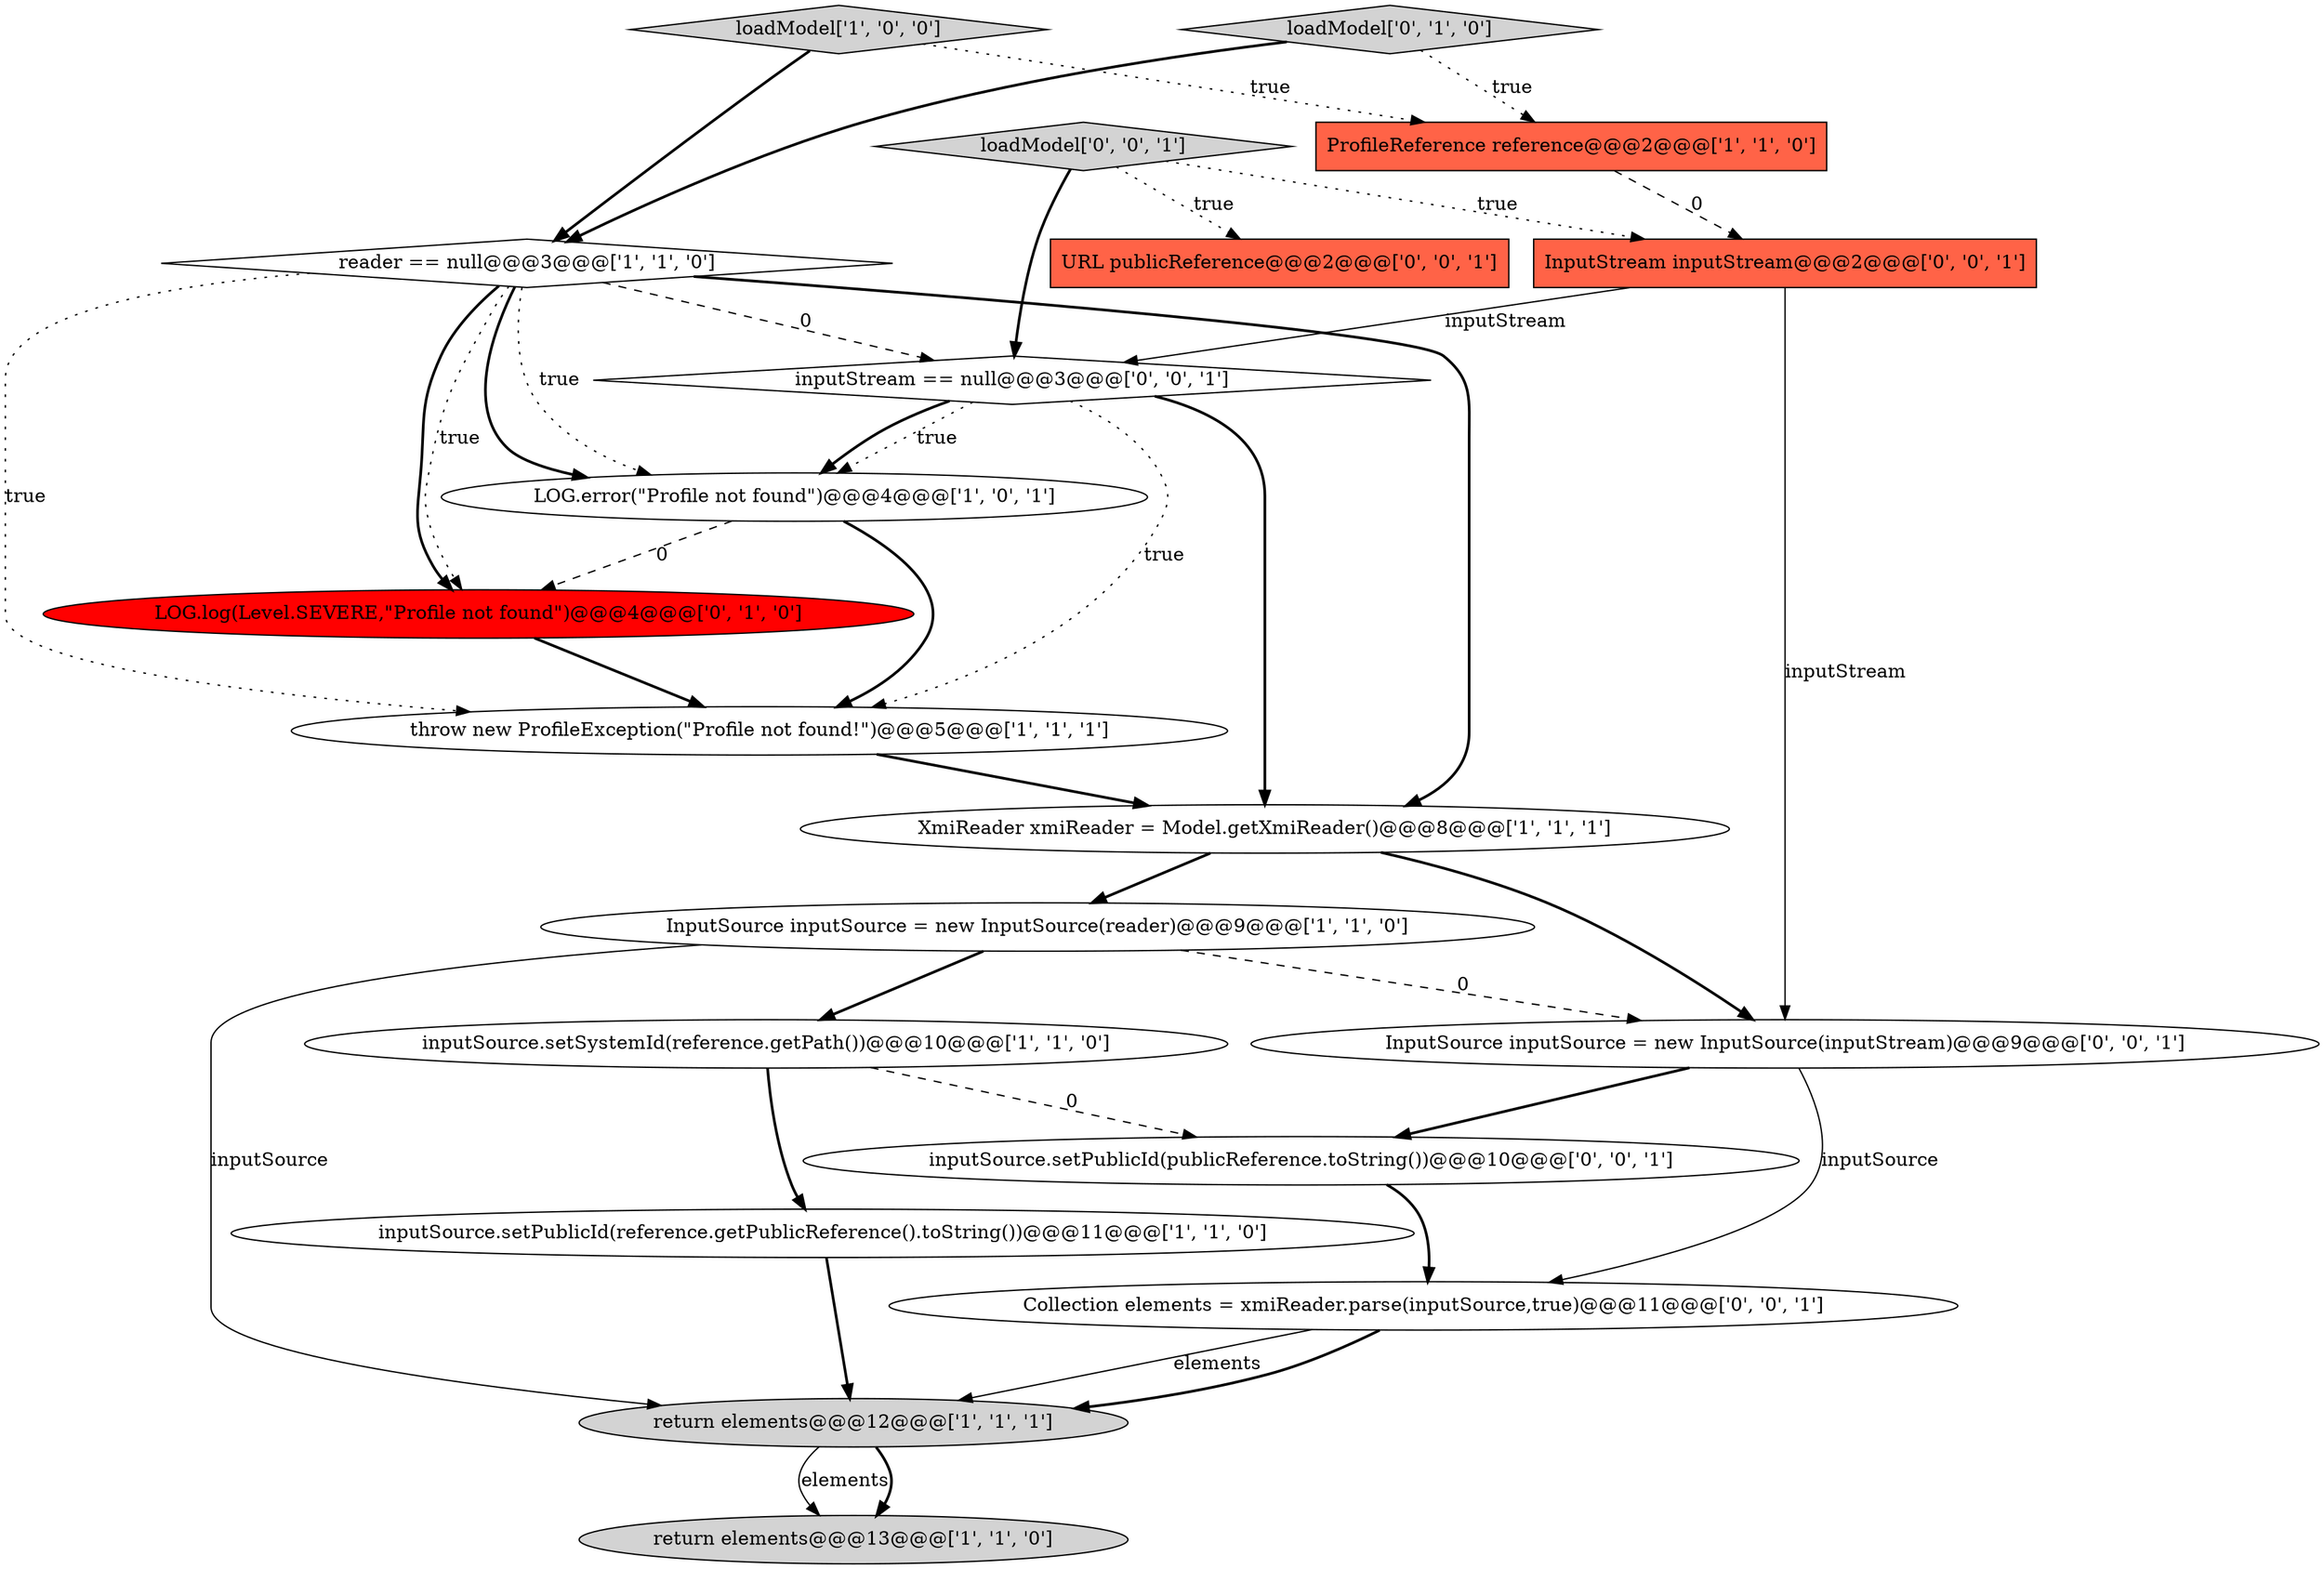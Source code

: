 digraph {
2 [style = filled, label = "inputSource.setSystemId(reference.getPath())@@@10@@@['1', '1', '0']", fillcolor = white, shape = ellipse image = "AAA0AAABBB1BBB"];
19 [style = filled, label = "inputSource.setPublicId(publicReference.toString())@@@10@@@['0', '0', '1']", fillcolor = white, shape = ellipse image = "AAA0AAABBB3BBB"];
14 [style = filled, label = "URL publicReference@@@2@@@['0', '0', '1']", fillcolor = tomato, shape = box image = "AAA0AAABBB3BBB"];
6 [style = filled, label = "return elements@@@12@@@['1', '1', '1']", fillcolor = lightgray, shape = ellipse image = "AAA0AAABBB1BBB"];
12 [style = filled, label = "LOG.log(Level.SEVERE,\"Profile not found\")@@@4@@@['0', '1', '0']", fillcolor = red, shape = ellipse image = "AAA1AAABBB2BBB"];
0 [style = filled, label = "ProfileReference reference@@@2@@@['1', '1', '0']", fillcolor = tomato, shape = box image = "AAA0AAABBB1BBB"];
3 [style = filled, label = "loadModel['1', '0', '0']", fillcolor = lightgray, shape = diamond image = "AAA0AAABBB1BBB"];
9 [style = filled, label = "reader == null@@@3@@@['1', '1', '0']", fillcolor = white, shape = diamond image = "AAA0AAABBB1BBB"];
11 [style = filled, label = "loadModel['0', '1', '0']", fillcolor = lightgray, shape = diamond image = "AAA0AAABBB2BBB"];
4 [style = filled, label = "LOG.error(\"Profile not found\")@@@4@@@['1', '0', '1']", fillcolor = white, shape = ellipse image = "AAA0AAABBB1BBB"];
10 [style = filled, label = "throw new ProfileException(\"Profile not found!\")@@@5@@@['1', '1', '1']", fillcolor = white, shape = ellipse image = "AAA0AAABBB1BBB"];
13 [style = filled, label = "Collection elements = xmiReader.parse(inputSource,true)@@@11@@@['0', '0', '1']", fillcolor = white, shape = ellipse image = "AAA0AAABBB3BBB"];
1 [style = filled, label = "inputSource.setPublicId(reference.getPublicReference().toString())@@@11@@@['1', '1', '0']", fillcolor = white, shape = ellipse image = "AAA0AAABBB1BBB"];
16 [style = filled, label = "inputStream == null@@@3@@@['0', '0', '1']", fillcolor = white, shape = diamond image = "AAA0AAABBB3BBB"];
7 [style = filled, label = "return elements@@@13@@@['1', '1', '0']", fillcolor = lightgray, shape = ellipse image = "AAA0AAABBB1BBB"];
17 [style = filled, label = "loadModel['0', '0', '1']", fillcolor = lightgray, shape = diamond image = "AAA0AAABBB3BBB"];
18 [style = filled, label = "InputStream inputStream@@@2@@@['0', '0', '1']", fillcolor = tomato, shape = box image = "AAA0AAABBB3BBB"];
8 [style = filled, label = "InputSource inputSource = new InputSource(reader)@@@9@@@['1', '1', '0']", fillcolor = white, shape = ellipse image = "AAA0AAABBB1BBB"];
5 [style = filled, label = "XmiReader xmiReader = Model.getXmiReader()@@@8@@@['1', '1', '1']", fillcolor = white, shape = ellipse image = "AAA0AAABBB1BBB"];
15 [style = filled, label = "InputSource inputSource = new InputSource(inputStream)@@@9@@@['0', '0', '1']", fillcolor = white, shape = ellipse image = "AAA0AAABBB3BBB"];
4->10 [style = bold, label=""];
5->8 [style = bold, label=""];
18->15 [style = solid, label="inputStream"];
9->12 [style = dotted, label="true"];
9->16 [style = dashed, label="0"];
2->19 [style = dashed, label="0"];
17->18 [style = dotted, label="true"];
2->1 [style = bold, label=""];
9->4 [style = bold, label=""];
8->15 [style = dashed, label="0"];
17->14 [style = dotted, label="true"];
5->15 [style = bold, label=""];
6->7 [style = solid, label="elements"];
15->19 [style = bold, label=""];
16->4 [style = dotted, label="true"];
11->9 [style = bold, label=""];
16->10 [style = dotted, label="true"];
18->16 [style = solid, label="inputStream"];
4->12 [style = dashed, label="0"];
3->9 [style = bold, label=""];
12->10 [style = bold, label=""];
1->6 [style = bold, label=""];
10->5 [style = bold, label=""];
19->13 [style = bold, label=""];
8->2 [style = bold, label=""];
11->0 [style = dotted, label="true"];
3->0 [style = dotted, label="true"];
15->13 [style = solid, label="inputSource"];
13->6 [style = solid, label="elements"];
9->5 [style = bold, label=""];
9->4 [style = dotted, label="true"];
16->5 [style = bold, label=""];
0->18 [style = dashed, label="0"];
8->6 [style = solid, label="inputSource"];
9->12 [style = bold, label=""];
13->6 [style = bold, label=""];
16->4 [style = bold, label=""];
6->7 [style = bold, label=""];
9->10 [style = dotted, label="true"];
17->16 [style = bold, label=""];
}
